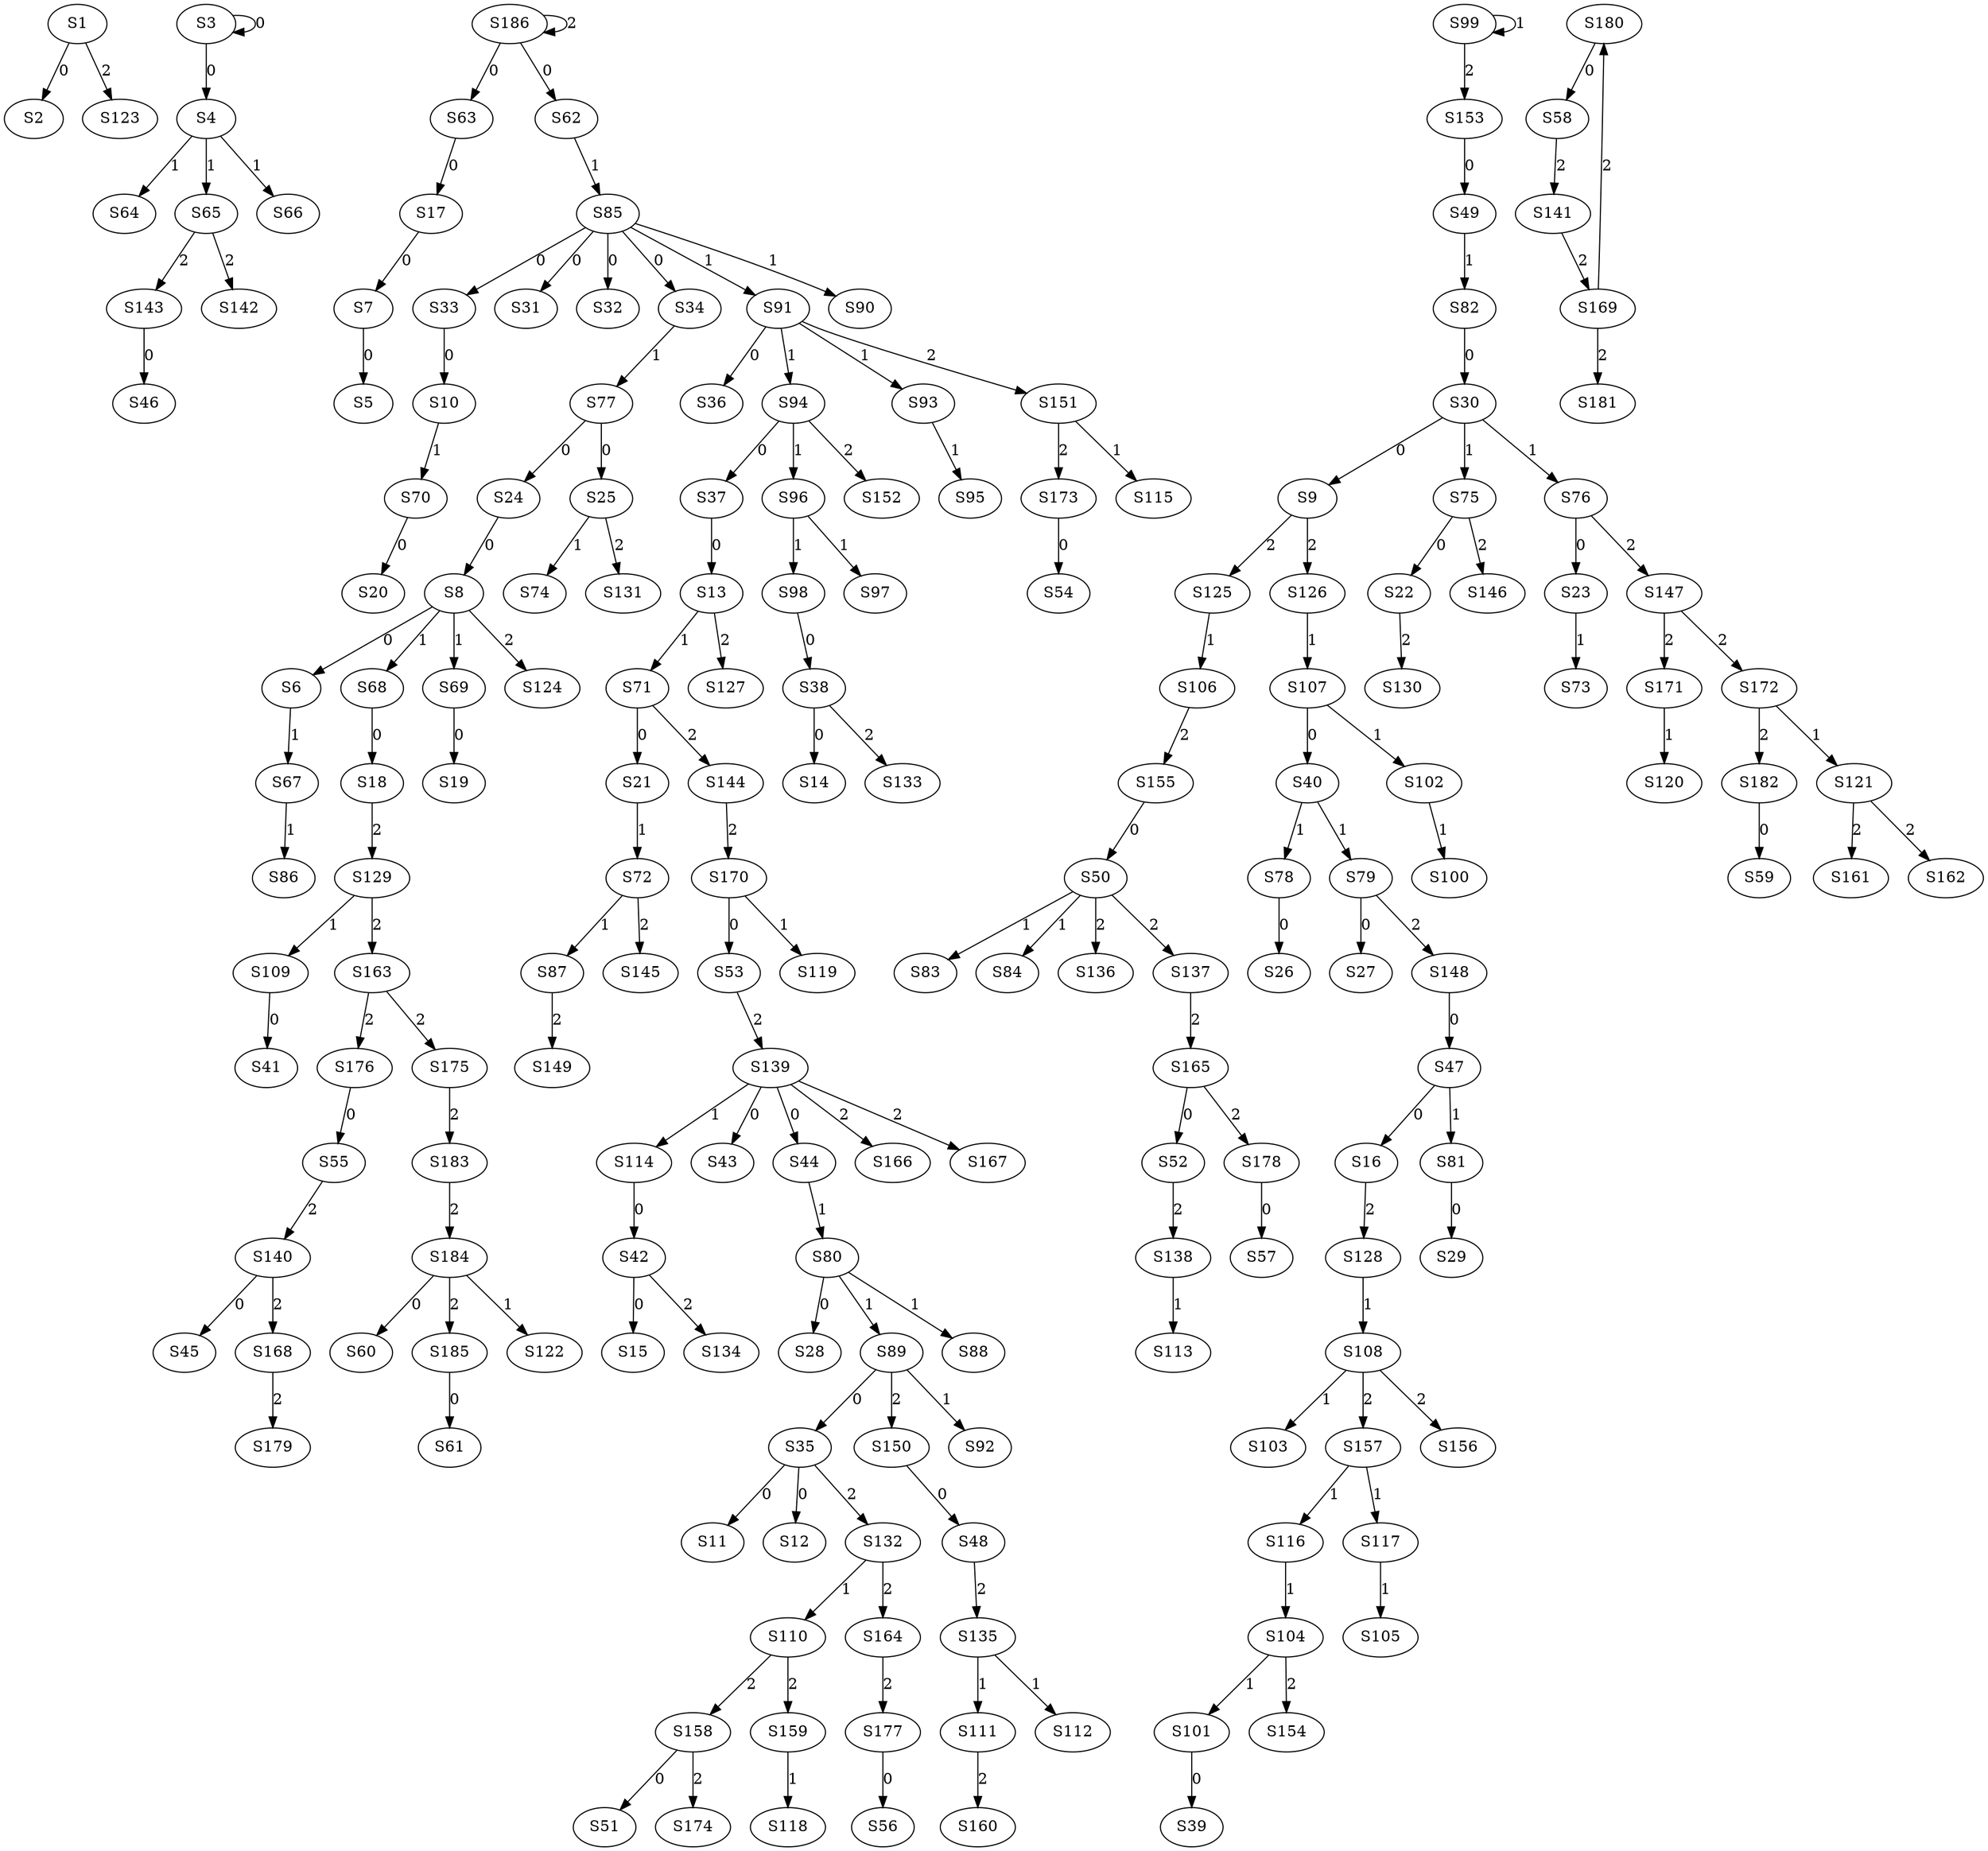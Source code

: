 strict digraph {
	S1 -> S2 [ label = 0 ];
	S3 -> S3 [ label = 0 ];
	S3 -> S4 [ label = 0 ];
	S7 -> S5 [ label = 0 ];
	S8 -> S6 [ label = 0 ];
	S17 -> S7 [ label = 0 ];
	S24 -> S8 [ label = 0 ];
	S30 -> S9 [ label = 0 ];
	S33 -> S10 [ label = 0 ];
	S35 -> S11 [ label = 0 ];
	S35 -> S12 [ label = 0 ];
	S37 -> S13 [ label = 0 ];
	S38 -> S14 [ label = 0 ];
	S42 -> S15 [ label = 0 ];
	S47 -> S16 [ label = 0 ];
	S63 -> S17 [ label = 0 ];
	S68 -> S18 [ label = 0 ];
	S69 -> S19 [ label = 0 ];
	S70 -> S20 [ label = 0 ];
	S71 -> S21 [ label = 0 ];
	S75 -> S22 [ label = 0 ];
	S76 -> S23 [ label = 0 ];
	S77 -> S24 [ label = 0 ];
	S77 -> S25 [ label = 0 ];
	S78 -> S26 [ label = 0 ];
	S79 -> S27 [ label = 0 ];
	S80 -> S28 [ label = 0 ];
	S81 -> S29 [ label = 0 ];
	S82 -> S30 [ label = 0 ];
	S85 -> S31 [ label = 0 ];
	S85 -> S32 [ label = 0 ];
	S85 -> S33 [ label = 0 ];
	S85 -> S34 [ label = 0 ];
	S89 -> S35 [ label = 0 ];
	S91 -> S36 [ label = 0 ];
	S94 -> S37 [ label = 0 ];
	S98 -> S38 [ label = 0 ];
	S101 -> S39 [ label = 0 ];
	S107 -> S40 [ label = 0 ];
	S109 -> S41 [ label = 0 ];
	S114 -> S42 [ label = 0 ];
	S139 -> S43 [ label = 0 ];
	S139 -> S44 [ label = 0 ];
	S140 -> S45 [ label = 0 ];
	S143 -> S46 [ label = 0 ];
	S148 -> S47 [ label = 0 ];
	S150 -> S48 [ label = 0 ];
	S153 -> S49 [ label = 0 ];
	S155 -> S50 [ label = 0 ];
	S158 -> S51 [ label = 0 ];
	S165 -> S52 [ label = 0 ];
	S170 -> S53 [ label = 0 ];
	S173 -> S54 [ label = 0 ];
	S176 -> S55 [ label = 0 ];
	S177 -> S56 [ label = 0 ];
	S178 -> S57 [ label = 0 ];
	S180 -> S58 [ label = 0 ];
	S182 -> S59 [ label = 0 ];
	S184 -> S60 [ label = 0 ];
	S185 -> S61 [ label = 0 ];
	S186 -> S62 [ label = 0 ];
	S186 -> S63 [ label = 0 ];
	S4 -> S64 [ label = 1 ];
	S4 -> S65 [ label = 1 ];
	S4 -> S66 [ label = 1 ];
	S6 -> S67 [ label = 1 ];
	S8 -> S68 [ label = 1 ];
	S8 -> S69 [ label = 1 ];
	S10 -> S70 [ label = 1 ];
	S13 -> S71 [ label = 1 ];
	S21 -> S72 [ label = 1 ];
	S23 -> S73 [ label = 1 ];
	S25 -> S74 [ label = 1 ];
	S30 -> S75 [ label = 1 ];
	S30 -> S76 [ label = 1 ];
	S34 -> S77 [ label = 1 ];
	S40 -> S78 [ label = 1 ];
	S40 -> S79 [ label = 1 ];
	S44 -> S80 [ label = 1 ];
	S47 -> S81 [ label = 1 ];
	S49 -> S82 [ label = 1 ];
	S50 -> S83 [ label = 1 ];
	S50 -> S84 [ label = 1 ];
	S62 -> S85 [ label = 1 ];
	S67 -> S86 [ label = 1 ];
	S72 -> S87 [ label = 1 ];
	S80 -> S88 [ label = 1 ];
	S80 -> S89 [ label = 1 ];
	S85 -> S90 [ label = 1 ];
	S85 -> S91 [ label = 1 ];
	S89 -> S92 [ label = 1 ];
	S91 -> S93 [ label = 1 ];
	S91 -> S94 [ label = 1 ];
	S93 -> S95 [ label = 1 ];
	S94 -> S96 [ label = 1 ];
	S96 -> S97 [ label = 1 ];
	S96 -> S98 [ label = 1 ];
	S99 -> S99 [ label = 1 ];
	S102 -> S100 [ label = 1 ];
	S104 -> S101 [ label = 1 ];
	S107 -> S102 [ label = 1 ];
	S108 -> S103 [ label = 1 ];
	S116 -> S104 [ label = 1 ];
	S117 -> S105 [ label = 1 ];
	S125 -> S106 [ label = 1 ];
	S126 -> S107 [ label = 1 ];
	S128 -> S108 [ label = 1 ];
	S129 -> S109 [ label = 1 ];
	S132 -> S110 [ label = 1 ];
	S135 -> S111 [ label = 1 ];
	S135 -> S112 [ label = 1 ];
	S138 -> S113 [ label = 1 ];
	S139 -> S114 [ label = 1 ];
	S151 -> S115 [ label = 1 ];
	S157 -> S116 [ label = 1 ];
	S157 -> S117 [ label = 1 ];
	S159 -> S118 [ label = 1 ];
	S170 -> S119 [ label = 1 ];
	S171 -> S120 [ label = 1 ];
	S172 -> S121 [ label = 1 ];
	S184 -> S122 [ label = 1 ];
	S1 -> S123 [ label = 2 ];
	S8 -> S124 [ label = 2 ];
	S9 -> S125 [ label = 2 ];
	S9 -> S126 [ label = 2 ];
	S13 -> S127 [ label = 2 ];
	S16 -> S128 [ label = 2 ];
	S18 -> S129 [ label = 2 ];
	S22 -> S130 [ label = 2 ];
	S25 -> S131 [ label = 2 ];
	S35 -> S132 [ label = 2 ];
	S38 -> S133 [ label = 2 ];
	S42 -> S134 [ label = 2 ];
	S48 -> S135 [ label = 2 ];
	S50 -> S136 [ label = 2 ];
	S50 -> S137 [ label = 2 ];
	S52 -> S138 [ label = 2 ];
	S53 -> S139 [ label = 2 ];
	S55 -> S140 [ label = 2 ];
	S58 -> S141 [ label = 2 ];
	S65 -> S142 [ label = 2 ];
	S65 -> S143 [ label = 2 ];
	S71 -> S144 [ label = 2 ];
	S72 -> S145 [ label = 2 ];
	S75 -> S146 [ label = 2 ];
	S76 -> S147 [ label = 2 ];
	S79 -> S148 [ label = 2 ];
	S87 -> S149 [ label = 2 ];
	S89 -> S150 [ label = 2 ];
	S91 -> S151 [ label = 2 ];
	S94 -> S152 [ label = 2 ];
	S99 -> S153 [ label = 2 ];
	S104 -> S154 [ label = 2 ];
	S106 -> S155 [ label = 2 ];
	S108 -> S156 [ label = 2 ];
	S108 -> S157 [ label = 2 ];
	S110 -> S158 [ label = 2 ];
	S110 -> S159 [ label = 2 ];
	S111 -> S160 [ label = 2 ];
	S121 -> S161 [ label = 2 ];
	S121 -> S162 [ label = 2 ];
	S129 -> S163 [ label = 2 ];
	S132 -> S164 [ label = 2 ];
	S137 -> S165 [ label = 2 ];
	S139 -> S166 [ label = 2 ];
	S139 -> S167 [ label = 2 ];
	S140 -> S168 [ label = 2 ];
	S141 -> S169 [ label = 2 ];
	S144 -> S170 [ label = 2 ];
	S147 -> S171 [ label = 2 ];
	S147 -> S172 [ label = 2 ];
	S151 -> S173 [ label = 2 ];
	S158 -> S174 [ label = 2 ];
	S163 -> S175 [ label = 2 ];
	S163 -> S176 [ label = 2 ];
	S164 -> S177 [ label = 2 ];
	S165 -> S178 [ label = 2 ];
	S168 -> S179 [ label = 2 ];
	S169 -> S180 [ label = 2 ];
	S169 -> S181 [ label = 2 ];
	S172 -> S182 [ label = 2 ];
	S175 -> S183 [ label = 2 ];
	S183 -> S184 [ label = 2 ];
	S184 -> S185 [ label = 2 ];
	S186 -> S186 [ label = 2 ];
}